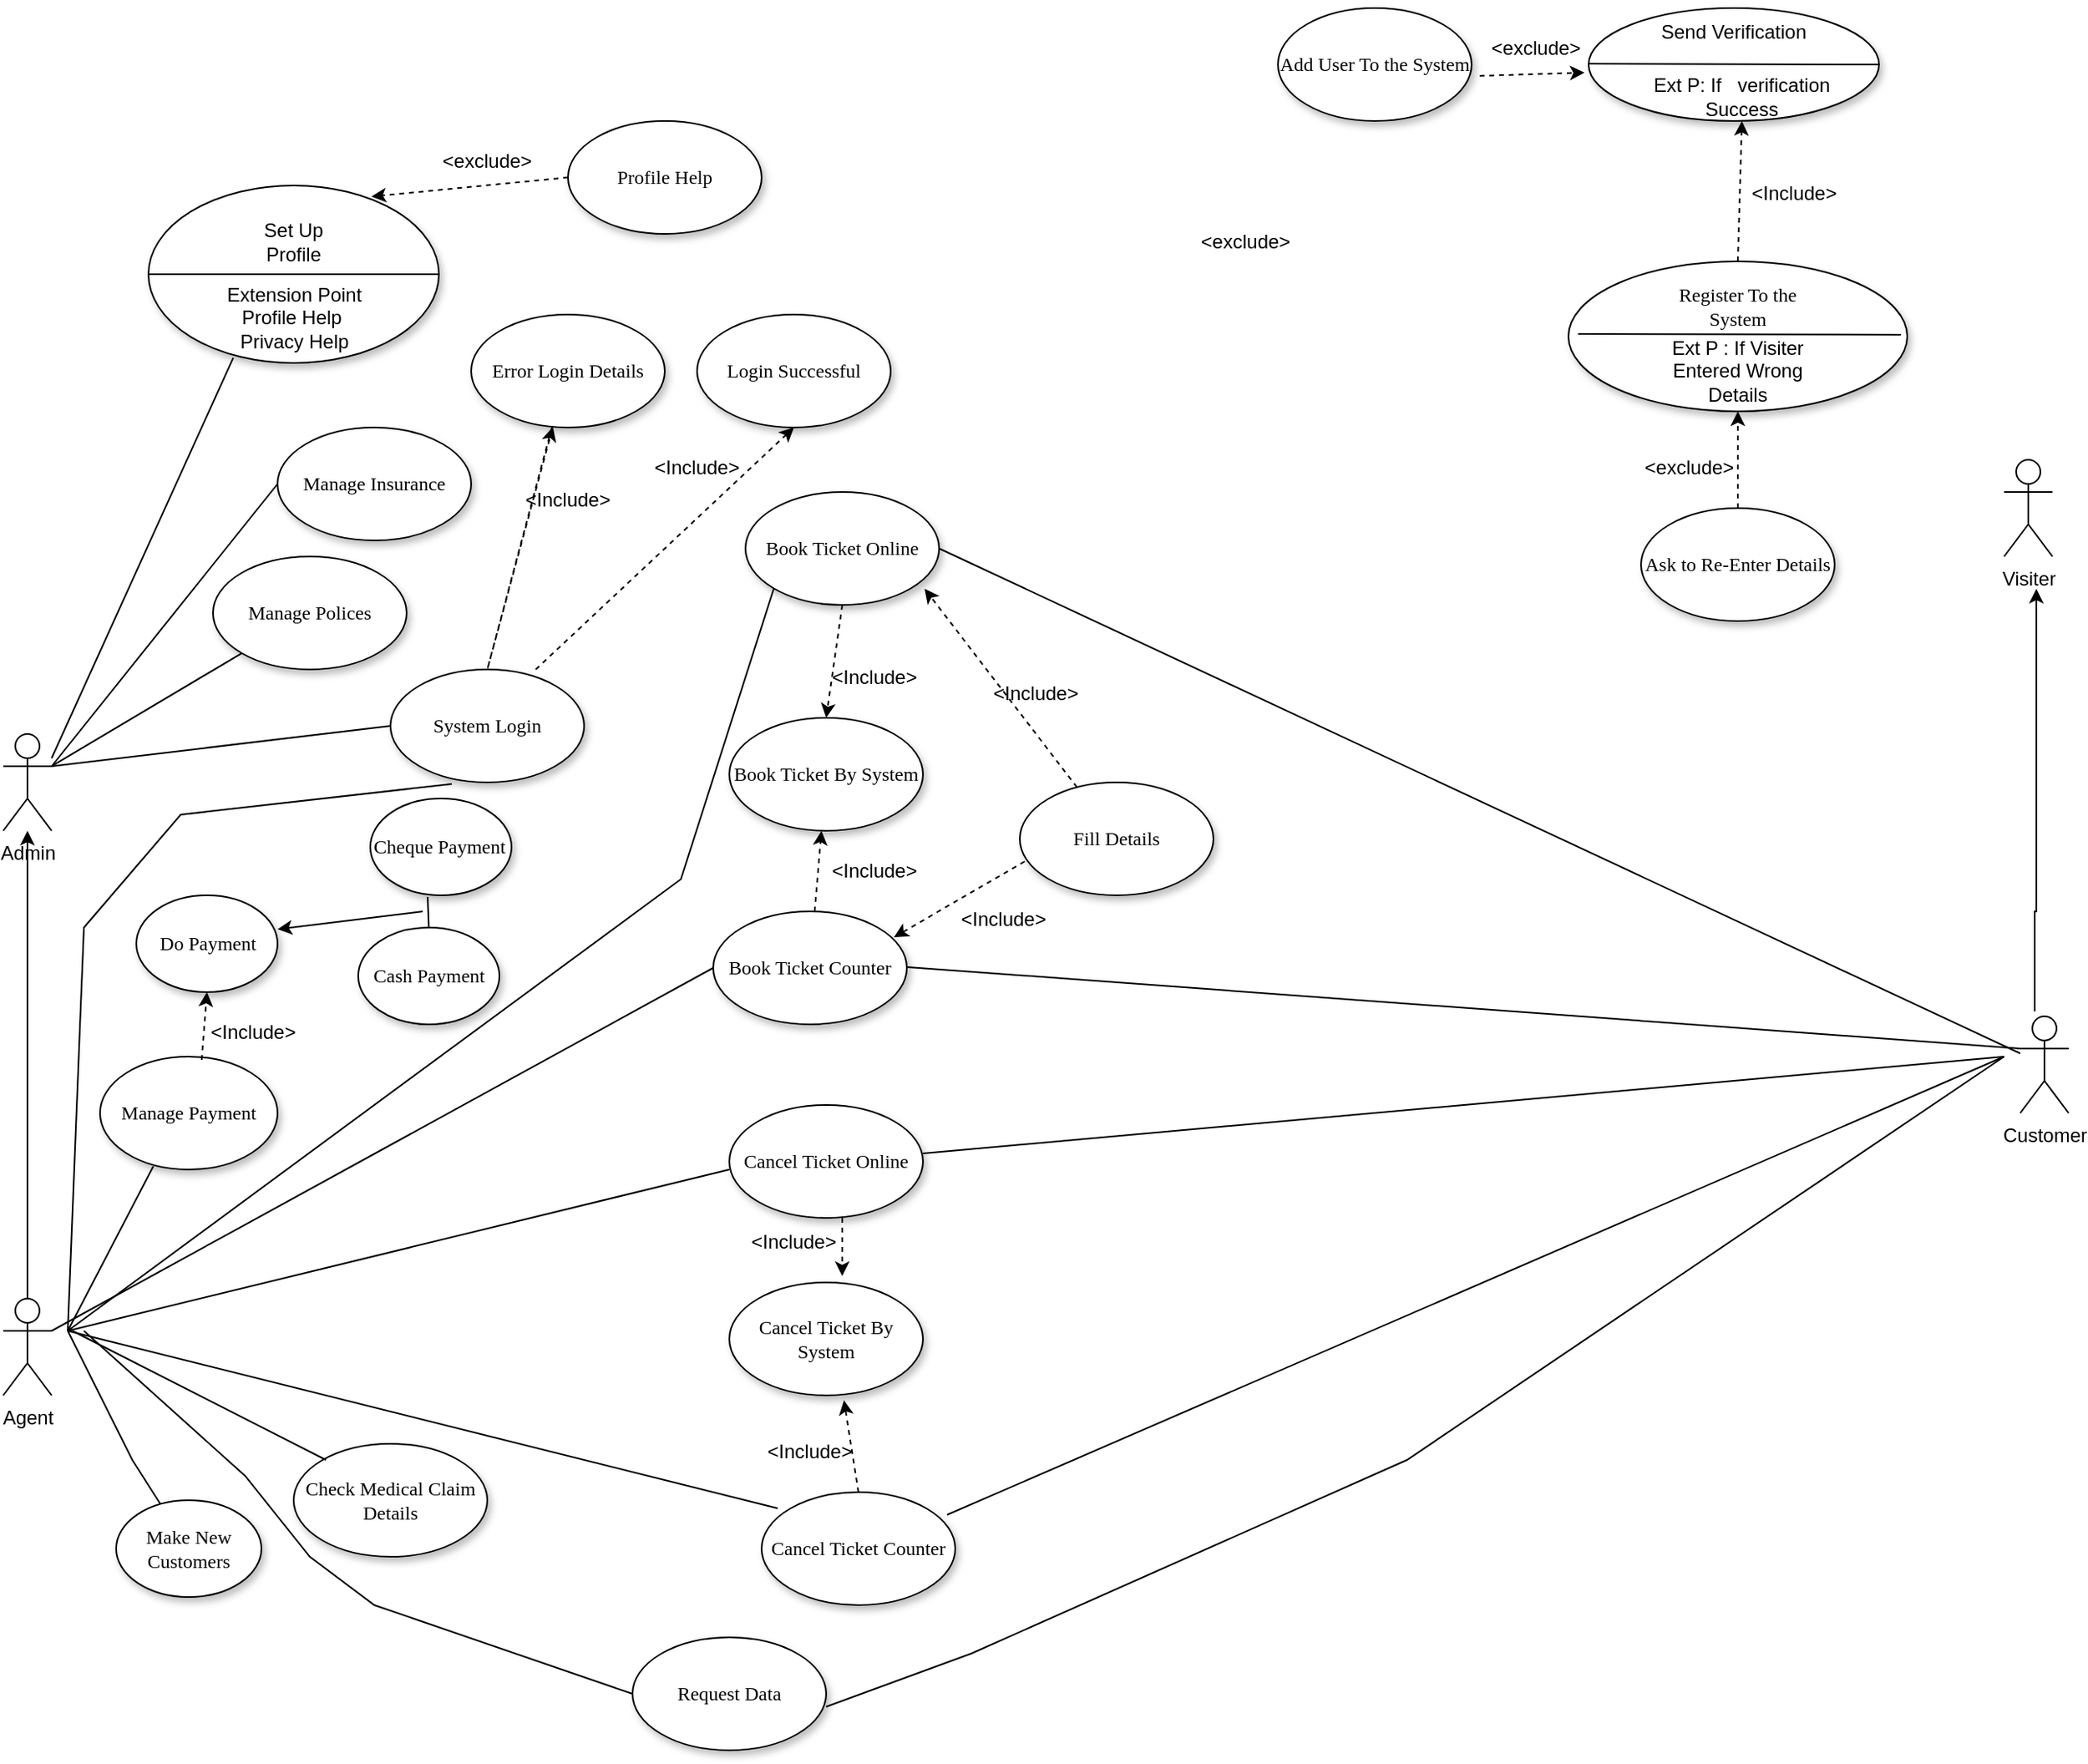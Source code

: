 <mxfile version="17.1.2" type="github">
  <diagram name="Page-1" id="42789a77-a242-8287-6e28-9cd8cfd52e62">
    <mxGraphModel dx="1422" dy="1612" grid="1" gridSize="10" guides="1" tooltips="1" connect="1" arrows="1" fold="1" page="1" pageScale="1" pageWidth="1100" pageHeight="850" background="none" math="0" shadow="0">
      <root>
        <mxCell id="0" />
        <mxCell id="1" parent="0" />
        <mxCell id="1ea317790d2ca983-1" value="Make New Customers" style="ellipse;whiteSpace=wrap;html=1;rounded=0;shadow=1;comic=0;labelBackgroundColor=none;strokeWidth=1;fontFamily=Verdana;fontSize=12;align=center;" parent="1" vertex="1">
          <mxGeometry x="150" y="665" width="90" height="60" as="geometry" />
        </mxCell>
        <mxCell id="6v1Id_99yUcSAAxj-PqX-3" value="" style="edgeStyle=orthogonalEdgeStyle;rounded=0;orthogonalLoop=1;jettySize=auto;html=1;" parent="1" source="6v1Id_99yUcSAAxj-PqX-1" target="6v1Id_99yUcSAAxj-PqX-2" edge="1">
          <mxGeometry relative="1" as="geometry" />
        </mxCell>
        <mxCell id="6v1Id_99yUcSAAxj-PqX-1" value="Agent" style="shape=umlActor;verticalLabelPosition=bottom;verticalAlign=top;html=1;outlineConnect=0;" parent="1" vertex="1">
          <mxGeometry x="80" y="540" width="30" height="60" as="geometry" />
        </mxCell>
        <mxCell id="6v1Id_99yUcSAAxj-PqX-2" value="Admin" style="shape=umlActor;verticalLabelPosition=bottom;verticalAlign=top;html=1;outlineConnect=0;" parent="1" vertex="1">
          <mxGeometry x="80" y="190" width="30" height="60" as="geometry" />
        </mxCell>
        <mxCell id="6v1Id_99yUcSAAxj-PqX-8" value="Check Medical Claim Details" style="ellipse;whiteSpace=wrap;html=1;rounded=0;shadow=1;comic=0;labelBackgroundColor=none;strokeWidth=1;fontFamily=Verdana;fontSize=12;align=center;" parent="1" vertex="1">
          <mxGeometry x="260" y="630" width="120" height="70" as="geometry" />
        </mxCell>
        <mxCell id="6v1Id_99yUcSAAxj-PqX-9" value="Manage Payment" style="ellipse;whiteSpace=wrap;html=1;rounded=0;shadow=1;comic=0;labelBackgroundColor=none;strokeWidth=1;fontFamily=Verdana;fontSize=12;align=center;" parent="1" vertex="1">
          <mxGeometry x="140" y="390" width="110" height="70" as="geometry" />
        </mxCell>
        <mxCell id="6v1Id_99yUcSAAxj-PqX-10" value="Manage Insurance" style="ellipse;whiteSpace=wrap;html=1;rounded=0;shadow=1;comic=0;labelBackgroundColor=none;strokeWidth=1;fontFamily=Verdana;fontSize=12;align=center;" parent="1" vertex="1">
          <mxGeometry x="250" width="120" height="70" as="geometry" />
        </mxCell>
        <mxCell id="6v1Id_99yUcSAAxj-PqX-11" value="Manage Polices" style="ellipse;whiteSpace=wrap;html=1;rounded=0;shadow=1;comic=0;labelBackgroundColor=none;strokeWidth=1;fontFamily=Verdana;fontSize=12;align=center;" parent="1" vertex="1">
          <mxGeometry x="210" y="80" width="120" height="70" as="geometry" />
        </mxCell>
        <mxCell id="6v1Id_99yUcSAAxj-PqX-12" value="Book Ticket Online" style="ellipse;whiteSpace=wrap;html=1;rounded=0;shadow=1;comic=0;labelBackgroundColor=none;strokeWidth=1;fontFamily=Verdana;fontSize=12;align=center;" parent="1" vertex="1">
          <mxGeometry x="540" y="40" width="120" height="70" as="geometry" />
        </mxCell>
        <mxCell id="6v1Id_99yUcSAAxj-PqX-13" value="Cancel Ticket Counter" style="ellipse;whiteSpace=wrap;html=1;rounded=0;shadow=1;comic=0;labelBackgroundColor=none;strokeWidth=1;fontFamily=Verdana;fontSize=12;align=center;" parent="1" vertex="1">
          <mxGeometry x="550" y="660" width="120" height="70" as="geometry" />
        </mxCell>
        <mxCell id="6v1Id_99yUcSAAxj-PqX-14" value="Book Ticket Counter" style="ellipse;whiteSpace=wrap;html=1;rounded=0;shadow=1;comic=0;labelBackgroundColor=none;strokeWidth=1;fontFamily=Verdana;fontSize=12;align=center;" parent="1" vertex="1">
          <mxGeometry x="520" y="300" width="120" height="70" as="geometry" />
        </mxCell>
        <mxCell id="6v1Id_99yUcSAAxj-PqX-15" value="Cancel Ticket Online" style="ellipse;whiteSpace=wrap;html=1;rounded=0;shadow=1;comic=0;labelBackgroundColor=none;strokeWidth=1;fontFamily=Verdana;fontSize=12;align=center;" parent="1" vertex="1">
          <mxGeometry x="530" y="420" width="120" height="70" as="geometry" />
        </mxCell>
        <mxCell id="6v1Id_99yUcSAAxj-PqX-17" value="Customer" style="shape=umlActor;verticalLabelPosition=bottom;verticalAlign=top;html=1;outlineConnect=0;" parent="1" vertex="1">
          <mxGeometry x="1330" y="365" width="30" height="60" as="geometry" />
        </mxCell>
        <mxCell id="6v1Id_99yUcSAAxj-PqX-19" value="" style="endArrow=none;html=1;rounded=0;" parent="1" target="1ea317790d2ca983-1" edge="1">
          <mxGeometry width="50" height="50" relative="1" as="geometry">
            <mxPoint x="120" y="560" as="sourcePoint" />
            <mxPoint x="570" y="350" as="targetPoint" />
            <Array as="points">
              <mxPoint x="160" y="640" />
            </Array>
          </mxGeometry>
        </mxCell>
        <mxCell id="6v1Id_99yUcSAAxj-PqX-20" value="" style="endArrow=none;html=1;rounded=0;entryX=0;entryY=0.5;entryDx=0;entryDy=0;" parent="1" target="6v1Id_99yUcSAAxj-PqX-14" edge="1">
          <mxGeometry width="50" height="50" relative="1" as="geometry">
            <mxPoint x="110" y="560.002" as="sourcePoint" />
            <mxPoint x="203.567" y="675.161" as="targetPoint" />
          </mxGeometry>
        </mxCell>
        <mxCell id="6v1Id_99yUcSAAxj-PqX-21" value="" style="endArrow=none;html=1;rounded=0;" parent="1" edge="1">
          <mxGeometry width="50" height="50" relative="1" as="geometry">
            <mxPoint x="120" y="560" as="sourcePoint" />
            <mxPoint x="530" y="460" as="targetPoint" />
          </mxGeometry>
        </mxCell>
        <mxCell id="6v1Id_99yUcSAAxj-PqX-22" value="" style="endArrow=none;html=1;rounded=0;" parent="1" edge="1">
          <mxGeometry width="50" height="50" relative="1" as="geometry">
            <mxPoint x="122.87" y="560.002" as="sourcePoint" />
            <mxPoint x="280" y="640" as="targetPoint" />
          </mxGeometry>
        </mxCell>
        <mxCell id="6v1Id_99yUcSAAxj-PqX-23" value="" style="endArrow=none;html=1;rounded=0;entryX=0;entryY=1;entryDx=0;entryDy=0;" parent="1" target="6v1Id_99yUcSAAxj-PqX-12" edge="1">
          <mxGeometry width="50" height="50" relative="1" as="geometry">
            <mxPoint x="120" y="560" as="sourcePoint" />
            <mxPoint x="284.261" y="629.998" as="targetPoint" />
            <Array as="points">
              <mxPoint x="500" y="280" />
            </Array>
          </mxGeometry>
        </mxCell>
        <mxCell id="6v1Id_99yUcSAAxj-PqX-24" value="" style="endArrow=none;html=1;rounded=0;entryX=0.083;entryY=0.143;entryDx=0;entryDy=0;entryPerimeter=0;" parent="1" target="6v1Id_99yUcSAAxj-PqX-13" edge="1">
          <mxGeometry width="50" height="50" relative="1" as="geometry">
            <mxPoint x="120" y="560" as="sourcePoint" />
            <mxPoint x="530" y="505" as="targetPoint" />
          </mxGeometry>
        </mxCell>
        <mxCell id="6v1Id_99yUcSAAxj-PqX-25" value="" style="endArrow=none;html=1;rounded=0;exitX=0.317;exitY=1.014;exitDx=0;exitDy=0;exitPerimeter=0;" parent="1" edge="1" source="zCK_g5lJNB62o4PVmk3n-4">
          <mxGeometry width="50" height="50" relative="1" as="geometry">
            <mxPoint x="177.87" y="447.652" as="sourcePoint" />
            <mxPoint x="120" y="560" as="targetPoint" />
            <Array as="points">
              <mxPoint x="190" y="240" />
              <mxPoint x="130" y="310" />
            </Array>
          </mxGeometry>
        </mxCell>
        <mxCell id="6v1Id_99yUcSAAxj-PqX-26" value="" style="endArrow=none;html=1;rounded=0;exitX=1;exitY=0.333;exitDx=0;exitDy=0;exitPerimeter=0;" parent="1" source="6v1Id_99yUcSAAxj-PqX-2" target="6v1Id_99yUcSAAxj-PqX-11" edge="1">
          <mxGeometry width="50" height="50" relative="1" as="geometry">
            <mxPoint x="120" y="200" as="sourcePoint" />
            <mxPoint x="170" y="150" as="targetPoint" />
          </mxGeometry>
        </mxCell>
        <mxCell id="6v1Id_99yUcSAAxj-PqX-27" value="" style="endArrow=none;html=1;rounded=0;entryX=0;entryY=0.5;entryDx=0;entryDy=0;" parent="1" target="6v1Id_99yUcSAAxj-PqX-10" edge="1">
          <mxGeometry width="50" height="50" relative="1" as="geometry">
            <mxPoint x="110" y="210" as="sourcePoint" />
            <mxPoint x="180" y="230" as="targetPoint" />
          </mxGeometry>
        </mxCell>
        <mxCell id="6v1Id_99yUcSAAxj-PqX-28" value="" style="endArrow=none;html=1;rounded=0;exitX=1;exitY=0.5;exitDx=0;exitDy=0;" parent="1" source="6v1Id_99yUcSAAxj-PqX-12" target="6v1Id_99yUcSAAxj-PqX-17" edge="1">
          <mxGeometry width="50" height="50" relative="1" as="geometry">
            <mxPoint x="690" y="310" as="sourcePoint" />
            <mxPoint x="740" y="260" as="targetPoint" />
          </mxGeometry>
        </mxCell>
        <mxCell id="6v1Id_99yUcSAAxj-PqX-29" value="" style="endArrow=none;html=1;rounded=0;exitX=1;exitY=0.5;exitDx=0;exitDy=0;entryX=0;entryY=0.333;entryDx=0;entryDy=0;entryPerimeter=0;" parent="1" target="6v1Id_99yUcSAAxj-PqX-17" edge="1">
          <mxGeometry width="50" height="50" relative="1" as="geometry">
            <mxPoint x="640" y="334.46" as="sourcePoint" />
            <mxPoint x="950" y="390" as="targetPoint" />
          </mxGeometry>
        </mxCell>
        <mxCell id="6v1Id_99yUcSAAxj-PqX-30" value="" style="endArrow=none;html=1;rounded=0;" parent="1" edge="1">
          <mxGeometry width="50" height="50" relative="1" as="geometry">
            <mxPoint x="650" y="450" as="sourcePoint" />
            <mxPoint x="1320" y="390" as="targetPoint" />
          </mxGeometry>
        </mxCell>
        <mxCell id="6v1Id_99yUcSAAxj-PqX-31" value="" style="endArrow=none;html=1;rounded=0;exitX=0.958;exitY=0.2;exitDx=0;exitDy=0;exitPerimeter=0;" parent="1" source="6v1Id_99yUcSAAxj-PqX-13" edge="1">
          <mxGeometry width="50" height="50" relative="1" as="geometry">
            <mxPoint x="640" y="625" as="sourcePoint" />
            <mxPoint x="1320" y="390" as="targetPoint" />
          </mxGeometry>
        </mxCell>
        <mxCell id="6v1Id_99yUcSAAxj-PqX-32" value="Book Ticket By System" style="ellipse;whiteSpace=wrap;html=1;rounded=0;shadow=1;comic=0;labelBackgroundColor=none;strokeWidth=1;fontFamily=Verdana;fontSize=12;align=center;" parent="1" vertex="1">
          <mxGeometry x="530" y="180" width="120" height="70" as="geometry" />
        </mxCell>
        <mxCell id="6v1Id_99yUcSAAxj-PqX-33" value="Cancel Ticket By System" style="ellipse;whiteSpace=wrap;html=1;rounded=0;shadow=1;comic=0;labelBackgroundColor=none;strokeWidth=1;fontFamily=Verdana;fontSize=12;align=center;" parent="1" vertex="1">
          <mxGeometry x="530" y="530" width="120" height="70" as="geometry" />
        </mxCell>
        <mxCell id="6v1Id_99yUcSAAxj-PqX-37" value="" style="endArrow=classic;html=1;rounded=0;dashed=1;" parent="1" target="6v1Id_99yUcSAAxj-PqX-32" edge="1" source="6v1Id_99yUcSAAxj-PqX-14">
          <mxGeometry width="50" height="50" relative="1" as="geometry">
            <mxPoint x="620" y="310" as="sourcePoint" />
            <mxPoint x="670" y="260" as="targetPoint" />
          </mxGeometry>
        </mxCell>
        <mxCell id="6v1Id_99yUcSAAxj-PqX-38" value="" style="endArrow=classic;html=1;rounded=0;dashed=1;exitX=0.5;exitY=1;exitDx=0;exitDy=0;entryX=0.5;entryY=0;entryDx=0;entryDy=0;" parent="1" source="6v1Id_99yUcSAAxj-PqX-12" target="6v1Id_99yUcSAAxj-PqX-32" edge="1">
          <mxGeometry width="50" height="50" relative="1" as="geometry">
            <mxPoint x="630" y="320" as="sourcePoint" />
            <mxPoint x="540" y="170" as="targetPoint" />
            <Array as="points" />
          </mxGeometry>
        </mxCell>
        <mxCell id="6v1Id_99yUcSAAxj-PqX-39" value="&amp;lt;Include&amp;gt;" style="text;html=1;strokeColor=none;fillColor=none;align=center;verticalAlign=middle;whiteSpace=wrap;rounded=0;" parent="1" vertex="1">
          <mxGeometry x="590" y="140" width="60" height="30" as="geometry" />
        </mxCell>
        <mxCell id="6v1Id_99yUcSAAxj-PqX-40" value="&amp;lt;Include&amp;gt;" style="text;html=1;strokeColor=none;fillColor=none;align=center;verticalAlign=middle;whiteSpace=wrap;rounded=0;" parent="1" vertex="1">
          <mxGeometry x="590" y="260" width="60" height="30" as="geometry" />
        </mxCell>
        <mxCell id="6v1Id_99yUcSAAxj-PqX-43" value="" style="endArrow=classic;html=1;rounded=0;dashed=1;entryX=0.583;entryY=-0.057;entryDx=0;entryDy=0;exitX=0.583;exitY=1;exitDx=0;exitDy=0;entryPerimeter=0;exitPerimeter=0;" parent="1" source="6v1Id_99yUcSAAxj-PqX-15" target="6v1Id_99yUcSAAxj-PqX-33" edge="1">
          <mxGeometry width="50" height="50" relative="1" as="geometry">
            <mxPoint x="600" y="170" as="sourcePoint" />
            <mxPoint x="610" y="210" as="targetPoint" />
            <Array as="points" />
          </mxGeometry>
        </mxCell>
        <mxCell id="6v1Id_99yUcSAAxj-PqX-44" value="" style="endArrow=classic;html=1;rounded=0;dashed=1;exitX=0.5;exitY=0;exitDx=0;exitDy=0;entryX=0.592;entryY=1.043;entryDx=0;entryDy=0;entryPerimeter=0;" parent="1" source="6v1Id_99yUcSAAxj-PqX-13" target="6v1Id_99yUcSAAxj-PqX-33" edge="1">
          <mxGeometry width="50" height="50" relative="1" as="geometry">
            <mxPoint x="620.04" y="500.98" as="sourcePoint" />
            <mxPoint x="620" y="602" as="targetPoint" />
            <Array as="points" />
          </mxGeometry>
        </mxCell>
        <mxCell id="6v1Id_99yUcSAAxj-PqX-45" value="&amp;lt;Include&amp;gt;" style="text;html=1;strokeColor=none;fillColor=none;align=center;verticalAlign=middle;whiteSpace=wrap;rounded=0;" parent="1" vertex="1">
          <mxGeometry x="540" y="490" width="60" height="30" as="geometry" />
        </mxCell>
        <mxCell id="6v1Id_99yUcSAAxj-PqX-46" value="&amp;lt;Include&amp;gt;" style="text;html=1;strokeColor=none;fillColor=none;align=center;verticalAlign=middle;whiteSpace=wrap;rounded=0;" parent="1" vertex="1">
          <mxGeometry x="550" y="620" width="60" height="30" as="geometry" />
        </mxCell>
        <mxCell id="6v1Id_99yUcSAAxj-PqX-47" value="Request Data" style="ellipse;whiteSpace=wrap;html=1;rounded=0;shadow=1;comic=0;labelBackgroundColor=none;strokeWidth=1;fontFamily=Verdana;fontSize=12;align=center;" parent="1" vertex="1">
          <mxGeometry x="470" y="750" width="120" height="70" as="geometry" />
        </mxCell>
        <mxCell id="zCK_g5lJNB62o4PVmk3n-2" value="" style="endArrow=none;html=1;rounded=0;exitX=0;exitY=0.5;exitDx=0;exitDy=0;" edge="1" parent="1" source="6v1Id_99yUcSAAxj-PqX-47">
          <mxGeometry width="50" height="50" relative="1" as="geometry">
            <mxPoint x="670" y="85" as="sourcePoint" />
            <mxPoint x="130" y="560" as="targetPoint" />
            <Array as="points">
              <mxPoint x="310" y="730" />
              <mxPoint x="270" y="700" />
              <mxPoint x="230" y="650" />
            </Array>
          </mxGeometry>
        </mxCell>
        <mxCell id="zCK_g5lJNB62o4PVmk3n-3" value="" style="endArrow=none;html=1;rounded=0;exitX=1;exitY=0.614;exitDx=0;exitDy=0;exitPerimeter=0;" edge="1" parent="1" source="6v1Id_99yUcSAAxj-PqX-47">
          <mxGeometry width="50" height="50" relative="1" as="geometry">
            <mxPoint x="720" y="420" as="sourcePoint" />
            <mxPoint x="1320" y="390" as="targetPoint" />
            <Array as="points">
              <mxPoint x="680" y="760" />
              <mxPoint x="950" y="640" />
            </Array>
          </mxGeometry>
        </mxCell>
        <mxCell id="zCK_g5lJNB62o4PVmk3n-4" value="System Login" style="ellipse;whiteSpace=wrap;html=1;rounded=0;shadow=1;comic=0;labelBackgroundColor=none;strokeWidth=1;fontFamily=Verdana;fontSize=12;align=center;" vertex="1" parent="1">
          <mxGeometry x="320" y="150" width="120" height="70" as="geometry" />
        </mxCell>
        <mxCell id="zCK_g5lJNB62o4PVmk3n-5" value="" style="endArrow=none;html=1;rounded=0;entryX=0;entryY=0.5;entryDx=0;entryDy=0;" edge="1" parent="1" target="zCK_g5lJNB62o4PVmk3n-4">
          <mxGeometry width="50" height="50" relative="1" as="geometry">
            <mxPoint x="110" y="210" as="sourcePoint" />
            <mxPoint x="540" y="390" as="targetPoint" />
            <Array as="points" />
          </mxGeometry>
        </mxCell>
        <mxCell id="zCK_g5lJNB62o4PVmk3n-6" value="" style="endArrow=none;html=1;rounded=0;exitX=0.3;exitY=0.971;exitDx=0;exitDy=0;exitPerimeter=0;" edge="1" parent="1" source="6v1Id_99yUcSAAxj-PqX-9">
          <mxGeometry width="50" height="50" relative="1" as="geometry">
            <mxPoint x="187.87" y="457.652" as="sourcePoint" />
            <mxPoint x="120" y="560" as="targetPoint" />
          </mxGeometry>
        </mxCell>
        <mxCell id="zCK_g5lJNB62o4PVmk3n-7" value="Error Login Details" style="ellipse;whiteSpace=wrap;html=1;rounded=0;shadow=1;comic=0;labelBackgroundColor=none;strokeWidth=1;fontFamily=Verdana;fontSize=12;align=center;" vertex="1" parent="1">
          <mxGeometry x="370" y="-70" width="120" height="70" as="geometry" />
        </mxCell>
        <mxCell id="zCK_g5lJNB62o4PVmk3n-8" value="Login Successful" style="ellipse;whiteSpace=wrap;html=1;rounded=0;shadow=1;comic=0;labelBackgroundColor=none;strokeWidth=1;fontFamily=Verdana;fontSize=12;align=center;" vertex="1" parent="1">
          <mxGeometry x="510" y="-70" width="120" height="70" as="geometry" />
        </mxCell>
        <mxCell id="zCK_g5lJNB62o4PVmk3n-11" value="" style="endArrow=classic;html=1;rounded=0;dashed=1;exitX=0.5;exitY=1;exitDx=0;exitDy=0;" edge="1" parent="1" target="zCK_g5lJNB62o4PVmk3n-7">
          <mxGeometry width="50" height="50" relative="1" as="geometry">
            <mxPoint x="420" as="sourcePoint" />
            <mxPoint x="410" y="70" as="targetPoint" />
            <Array as="points">
              <mxPoint x="380" y="150" />
            </Array>
          </mxGeometry>
        </mxCell>
        <mxCell id="zCK_g5lJNB62o4PVmk3n-12" value="" style="endArrow=classic;html=1;rounded=0;dashed=1;exitX=0.75;exitY=0;exitDx=0;exitDy=0;exitPerimeter=0;entryX=0.5;entryY=1;entryDx=0;entryDy=0;" edge="1" parent="1" source="zCK_g5lJNB62o4PVmk3n-4" target="zCK_g5lJNB62o4PVmk3n-8">
          <mxGeometry width="50" height="50" relative="1" as="geometry">
            <mxPoint x="430" y="10" as="sourcePoint" />
            <mxPoint x="560" y="10" as="targetPoint" />
            <Array as="points" />
          </mxGeometry>
        </mxCell>
        <mxCell id="zCK_g5lJNB62o4PVmk3n-13" value="&amp;lt;Include&amp;gt;" style="text;html=1;strokeColor=none;fillColor=none;align=center;verticalAlign=middle;whiteSpace=wrap;rounded=0;" vertex="1" parent="1">
          <mxGeometry x="400" y="30" width="60" height="30" as="geometry" />
        </mxCell>
        <mxCell id="zCK_g5lJNB62o4PVmk3n-14" value="&amp;lt;Include&amp;gt;" style="text;html=1;strokeColor=none;fillColor=none;align=center;verticalAlign=middle;whiteSpace=wrap;rounded=0;" vertex="1" parent="1">
          <mxGeometry x="480" y="10" width="60" height="30" as="geometry" />
        </mxCell>
        <mxCell id="zCK_g5lJNB62o4PVmk3n-16" value="&amp;nbsp;" style="ellipse;whiteSpace=wrap;html=1;rounded=0;shadow=1;comic=0;labelBackgroundColor=none;strokeWidth=1;fontFamily=Verdana;fontSize=12;align=center;" vertex="1" parent="1">
          <mxGeometry x="170" y="-150" width="180" height="110" as="geometry" />
        </mxCell>
        <mxCell id="zCK_g5lJNB62o4PVmk3n-17" value="" style="endArrow=none;html=1;rounded=0;entryX=0.292;entryY=0.971;entryDx=0;entryDy=0;entryPerimeter=0;" edge="1" parent="1" target="zCK_g5lJNB62o4PVmk3n-16">
          <mxGeometry width="50" height="50" relative="1" as="geometry">
            <mxPoint x="110" y="205" as="sourcePoint" />
            <mxPoint x="250" y="30" as="targetPoint" />
          </mxGeometry>
        </mxCell>
        <mxCell id="zCK_g5lJNB62o4PVmk3n-18" value="Extension Point Profile Help&amp;nbsp;&lt;br&gt;Privacy Help" style="text;html=1;strokeColor=none;fillColor=none;align=center;verticalAlign=middle;whiteSpace=wrap;rounded=0;" vertex="1" parent="1">
          <mxGeometry x="212.5" y="-83" width="95" height="30" as="geometry" />
        </mxCell>
        <mxCell id="zCK_g5lJNB62o4PVmk3n-19" value="" style="endArrow=none;html=1;rounded=0;exitX=0;exitY=0.5;exitDx=0;exitDy=0;entryX=1;entryY=0.5;entryDx=0;entryDy=0;" edge="1" parent="1" source="zCK_g5lJNB62o4PVmk3n-16" target="zCK_g5lJNB62o4PVmk3n-16">
          <mxGeometry width="50" height="50" relative="1" as="geometry">
            <mxPoint x="150" y="-90" as="sourcePoint" />
            <mxPoint x="350" y="-85" as="targetPoint" />
          </mxGeometry>
        </mxCell>
        <mxCell id="zCK_g5lJNB62o4PVmk3n-20" value="Profile Help" style="ellipse;whiteSpace=wrap;html=1;rounded=0;shadow=1;comic=0;labelBackgroundColor=none;strokeWidth=1;fontFamily=Verdana;fontSize=12;align=center;" vertex="1" parent="1">
          <mxGeometry x="430" y="-190" width="120" height="70" as="geometry" />
        </mxCell>
        <mxCell id="zCK_g5lJNB62o4PVmk3n-21" value="" style="endArrow=classic;html=1;rounded=0;dashed=1;entryX=0.768;entryY=0.062;entryDx=0;entryDy=0;exitX=0;exitY=0.5;exitDx=0;exitDy=0;entryPerimeter=0;" edge="1" parent="1" source="zCK_g5lJNB62o4PVmk3n-20" target="zCK_g5lJNB62o4PVmk3n-16">
          <mxGeometry width="50" height="50" relative="1" as="geometry">
            <mxPoint x="574" y="-280" as="sourcePoint" />
            <mxPoint x="417.96" y="-131.05" as="targetPoint" />
            <Array as="points" />
          </mxGeometry>
        </mxCell>
        <mxCell id="zCK_g5lJNB62o4PVmk3n-22" value="&lt;span style=&quot;color: rgba(0 , 0 , 0 , 0) ; font-family: monospace ; font-size: 0px&quot;&gt;%3CmxGraphModel%3E%3Croot%3E%3CmxCell%20id%3D%220%22%2F%3E%3CmxCell%20id%3D%221%22%20parent%3D%220%22%2F%3E%3CmxCell%20id%3D%222%22%20value%3D%22Extension%20Point%20Profile%20Help%26amp%3Bnbsp%3B%26lt%3Bbr%26gt%3BPrivacy%20Help%22%20style%3D%22text%3Bhtml%3D1%3BstrokeColor%3Dnone%3BfillColor%3Dnone%3Balign%3Dcenter%3BverticalAlign%3Dmiddle%3BwhiteSpace%3Dwrap%3Brounded%3D0%3B%22%20vertex%3D%221%22%20parent%3D%221%22%3E%3CmxGeometry%20x%3D%22212.5%22%20y%3D%22-80%22%20width%3D%2295%22%20height%3D%2230%22%20as%3D%22geometry%22%2F%3E%3C%2FmxCell%3E%3C%2Froot%3E%3C%2FmxGraphModel%3E&lt;/span&gt;&lt;span style=&quot;color: rgba(0 , 0 , 0 , 0) ; font-family: monospace ; font-size: 0px&quot;&gt;%3CmxGraphModel%3E%3Croot%3E%3CmxCell%20id%3D%220%22%2F%3E%3CmxCell%20id%3D%221%22%20parent%3D%220%22%2F%3E%3CmxCell%20id%3D%222%22%20value%3D%22Extension%20Point%20Profile%20Help%26amp%3Bnbsp%3B%26lt%3Bbr%26gt%3BPrivacy%20Help%22%20style%3D%22text%3Bhtml%3D1%3BstrokeColor%3Dnone%3BfillColor%3Dnone%3Balign%3Dcenter%3BverticalAlign%3Dmiddle%3BwhiteSpace%3Dwrap%3Brounded%3D0%3B%22%20vertex%3D%221%22%20parent%3D%221%22%3E%3CmxGeometry%20x%3D%22212.5%22%20y%3D%22-80%22%20width%3D%2295%22%20height%3D%2230%22%20as%3D%22geometry%22%2F%3E%3C%2FmxCell%3E%3C%2Froot%3E%3C%2FmxGraphModel%3E&lt;/span&gt;" style="text;html=1;strokeColor=none;fillColor=none;align=center;verticalAlign=middle;whiteSpace=wrap;rounded=0;" vertex="1" parent="1">
          <mxGeometry x="110" y="-200" width="95" height="30" as="geometry" />
        </mxCell>
        <mxCell id="zCK_g5lJNB62o4PVmk3n-23" value="&amp;lt;exclude&amp;gt;" style="text;html=1;strokeColor=none;fillColor=none;align=center;verticalAlign=middle;whiteSpace=wrap;rounded=0;" vertex="1" parent="1">
          <mxGeometry x="350" y="-180" width="60" height="30" as="geometry" />
        </mxCell>
        <mxCell id="zCK_g5lJNB62o4PVmk3n-24" value="Set Up Profile" style="text;html=1;strokeColor=none;fillColor=none;align=center;verticalAlign=middle;whiteSpace=wrap;rounded=0;" vertex="1" parent="1">
          <mxGeometry x="230" y="-130" width="60" height="30" as="geometry" />
        </mxCell>
        <mxCell id="zCK_g5lJNB62o4PVmk3n-25" value="Fill Details" style="ellipse;whiteSpace=wrap;html=1;rounded=0;shadow=1;comic=0;labelBackgroundColor=none;strokeWidth=1;fontFamily=Verdana;fontSize=12;align=center;" vertex="1" parent="1">
          <mxGeometry x="710" y="220" width="120" height="70" as="geometry" />
        </mxCell>
        <mxCell id="zCK_g5lJNB62o4PVmk3n-26" value="" style="endArrow=classic;html=1;rounded=0;dashed=1;entryX=0.925;entryY=0.857;entryDx=0;entryDy=0;entryPerimeter=0;" edge="1" parent="1" source="zCK_g5lJNB62o4PVmk3n-25" target="6v1Id_99yUcSAAxj-PqX-12">
          <mxGeometry width="50" height="50" relative="1" as="geometry">
            <mxPoint x="610" y="120" as="sourcePoint" />
            <mxPoint x="600" y="190" as="targetPoint" />
            <Array as="points" />
          </mxGeometry>
        </mxCell>
        <mxCell id="zCK_g5lJNB62o4PVmk3n-27" value="" style="endArrow=classic;html=1;rounded=0;dashed=1;entryX=0.933;entryY=0.229;entryDx=0;entryDy=0;entryPerimeter=0;exitX=0.025;exitY=0.7;exitDx=0;exitDy=0;exitPerimeter=0;" edge="1" parent="1" source="zCK_g5lJNB62o4PVmk3n-25" target="6v1Id_99yUcSAAxj-PqX-14">
          <mxGeometry width="50" height="50" relative="1" as="geometry">
            <mxPoint x="722.677" y="254.663" as="sourcePoint" />
            <mxPoint x="657.96" y="242.99" as="targetPoint" />
            <Array as="points" />
          </mxGeometry>
        </mxCell>
        <mxCell id="zCK_g5lJNB62o4PVmk3n-28" value="&amp;lt;Include&amp;gt;" style="text;html=1;strokeColor=none;fillColor=none;align=center;verticalAlign=middle;whiteSpace=wrap;rounded=0;" vertex="1" parent="1">
          <mxGeometry x="670" y="290" width="60" height="30" as="geometry" />
        </mxCell>
        <mxCell id="zCK_g5lJNB62o4PVmk3n-29" value="&amp;lt;Include&amp;gt;" style="text;html=1;strokeColor=none;fillColor=none;align=center;verticalAlign=middle;whiteSpace=wrap;rounded=0;" vertex="1" parent="1">
          <mxGeometry x="690" y="150" width="60" height="30" as="geometry" />
        </mxCell>
        <mxCell id="zCK_g5lJNB62o4PVmk3n-30" value="Do Payment" style="ellipse;whiteSpace=wrap;html=1;rounded=0;shadow=1;comic=0;labelBackgroundColor=none;strokeWidth=1;fontFamily=Verdana;fontSize=12;align=center;" vertex="1" parent="1">
          <mxGeometry x="162.5" y="290" width="87.5" height="60" as="geometry" />
        </mxCell>
        <mxCell id="zCK_g5lJNB62o4PVmk3n-31" value="Cheque Payment&amp;nbsp;" style="ellipse;whiteSpace=wrap;html=1;rounded=0;shadow=1;comic=0;labelBackgroundColor=none;strokeWidth=1;fontFamily=Verdana;fontSize=12;align=center;" vertex="1" parent="1">
          <mxGeometry x="307.5" y="230" width="87.5" height="60" as="geometry" />
        </mxCell>
        <mxCell id="zCK_g5lJNB62o4PVmk3n-32" value="Cash Payment" style="ellipse;whiteSpace=wrap;html=1;rounded=0;shadow=1;comic=0;labelBackgroundColor=none;strokeWidth=1;fontFamily=Verdana;fontSize=12;align=center;" vertex="1" parent="1">
          <mxGeometry x="300" y="310" width="87.5" height="60" as="geometry" />
        </mxCell>
        <mxCell id="zCK_g5lJNB62o4PVmk3n-33" value="" style="endArrow=classic;html=1;rounded=0;dashed=1;entryX=0.5;entryY=1;entryDx=0;entryDy=0;exitX=0.573;exitY=0.029;exitDx=0;exitDy=0;exitPerimeter=0;" edge="1" parent="1" source="6v1Id_99yUcSAAxj-PqX-9" target="zCK_g5lJNB62o4PVmk3n-30">
          <mxGeometry width="50" height="50" relative="1" as="geometry">
            <mxPoint x="592.879" y="310.04" as="sourcePoint" />
            <mxPoint x="597.087" y="259.959" as="targetPoint" />
          </mxGeometry>
        </mxCell>
        <mxCell id="zCK_g5lJNB62o4PVmk3n-34" value="" style="endArrow=none;html=1;rounded=0;exitX=0.406;exitY=1.017;exitDx=0;exitDy=0;exitPerimeter=0;entryX=0.5;entryY=0;entryDx=0;entryDy=0;" edge="1" parent="1" source="zCK_g5lJNB62o4PVmk3n-31" target="zCK_g5lJNB62o4PVmk3n-32">
          <mxGeometry width="50" height="50" relative="1" as="geometry">
            <mxPoint x="490" y="420" as="sourcePoint" />
            <mxPoint x="540" y="370" as="targetPoint" />
          </mxGeometry>
        </mxCell>
        <mxCell id="zCK_g5lJNB62o4PVmk3n-38" value="&amp;lt;Include&amp;gt;" style="text;html=1;strokeColor=none;fillColor=none;align=center;verticalAlign=middle;whiteSpace=wrap;rounded=0;" vertex="1" parent="1">
          <mxGeometry x="205" y="360" width="60" height="30" as="geometry" />
        </mxCell>
        <mxCell id="zCK_g5lJNB62o4PVmk3n-39" value="" style="endArrow=classic;html=1;rounded=0;entryX=1;entryY=0.35;entryDx=0;entryDy=0;entryPerimeter=0;" edge="1" parent="1" target="zCK_g5lJNB62o4PVmk3n-30">
          <mxGeometry width="50" height="50" relative="1" as="geometry">
            <mxPoint x="340" y="300" as="sourcePoint" />
            <mxPoint x="260" y="310" as="targetPoint" />
          </mxGeometry>
        </mxCell>
        <mxCell id="zCK_g5lJNB62o4PVmk3n-40" value="Visiter" style="shape=umlActor;verticalLabelPosition=bottom;verticalAlign=top;html=1;outlineConnect=0;" vertex="1" parent="1">
          <mxGeometry x="1320" y="20" width="30" height="60" as="geometry" />
        </mxCell>
        <mxCell id="zCK_g5lJNB62o4PVmk3n-43" value="" style="edgeStyle=orthogonalEdgeStyle;rounded=0;orthogonalLoop=1;jettySize=auto;html=1;exitX=0.3;exitY=-0.05;exitDx=0;exitDy=0;exitPerimeter=0;" edge="1" parent="1" source="6v1Id_99yUcSAAxj-PqX-17">
          <mxGeometry relative="1" as="geometry">
            <mxPoint x="1114.5" y="410" as="sourcePoint" />
            <mxPoint x="1340" y="100" as="targetPoint" />
            <Array as="points">
              <mxPoint x="1339" y="300" />
              <mxPoint x="1340" y="300" />
              <mxPoint x="1340" y="120" />
            </Array>
          </mxGeometry>
        </mxCell>
        <mxCell id="zCK_g5lJNB62o4PVmk3n-44" value="" style="ellipse;whiteSpace=wrap;html=1;rounded=0;shadow=1;comic=0;labelBackgroundColor=none;strokeWidth=1;fontFamily=Verdana;fontSize=12;align=center;" vertex="1" parent="1">
          <mxGeometry x="1050" y="-103" width="210" height="93" as="geometry" />
        </mxCell>
        <mxCell id="zCK_g5lJNB62o4PVmk3n-45" value="Ext P : If Visiter Entered Wrong Details" style="text;html=1;strokeColor=none;fillColor=none;align=center;verticalAlign=middle;whiteSpace=wrap;rounded=0;" vertex="1" parent="1">
          <mxGeometry x="1105" y="-50" width="100" height="30" as="geometry" />
        </mxCell>
        <mxCell id="zCK_g5lJNB62o4PVmk3n-46" value="&lt;span style=&quot;font-family: &amp;#34;verdana&amp;#34;&quot;&gt;Register To the System&lt;/span&gt;" style="text;html=1;strokeColor=none;fillColor=none;align=center;verticalAlign=middle;whiteSpace=wrap;rounded=0;" vertex="1" parent="1">
          <mxGeometry x="1110" y="-90" width="90" height="30" as="geometry" />
        </mxCell>
        <mxCell id="zCK_g5lJNB62o4PVmk3n-47" value="" style="endArrow=none;html=1;rounded=0;exitX=0;exitY=0.5;exitDx=0;exitDy=0;entryX=1;entryY=0.5;entryDx=0;entryDy=0;" edge="1" parent="1">
          <mxGeometry width="50" height="50" relative="1" as="geometry">
            <mxPoint x="1056" y="-58" as="sourcePoint" />
            <mxPoint x="1256" y="-57.5" as="targetPoint" />
          </mxGeometry>
        </mxCell>
        <mxCell id="zCK_g5lJNB62o4PVmk3n-48" value="Ask to Re-Enter Details" style="ellipse;whiteSpace=wrap;html=1;rounded=0;shadow=1;comic=0;labelBackgroundColor=none;strokeWidth=1;fontFamily=Verdana;fontSize=12;align=center;" vertex="1" parent="1">
          <mxGeometry x="1095" y="50" width="120" height="70" as="geometry" />
        </mxCell>
        <mxCell id="zCK_g5lJNB62o4PVmk3n-49" value="&amp;lt;exclude&amp;gt;" style="text;html=1;strokeColor=none;fillColor=none;align=center;verticalAlign=middle;whiteSpace=wrap;rounded=0;" vertex="1" parent="1">
          <mxGeometry x="1095" y="10" width="60" height="30" as="geometry" />
        </mxCell>
        <mxCell id="zCK_g5lJNB62o4PVmk3n-50" value="" style="endArrow=classic;html=1;rounded=0;dashed=1;entryX=0.5;entryY=1;entryDx=0;entryDy=0;exitX=0.5;exitY=0;exitDx=0;exitDy=0;" edge="1" parent="1" source="zCK_g5lJNB62o4PVmk3n-48" target="zCK_g5lJNB62o4PVmk3n-44">
          <mxGeometry width="50" height="50" relative="1" as="geometry">
            <mxPoint x="1281.76" y="30" as="sourcePoint" />
            <mxPoint x="1160" y="41.82" as="targetPoint" />
            <Array as="points" />
          </mxGeometry>
        </mxCell>
        <mxCell id="zCK_g5lJNB62o4PVmk3n-51" value="" style="ellipse;whiteSpace=wrap;html=1;rounded=0;shadow=1;comic=0;labelBackgroundColor=none;strokeWidth=1;fontFamily=Verdana;fontSize=12;align=center;" vertex="1" parent="1">
          <mxGeometry x="1062.5" y="-260" width="180" height="70" as="geometry" />
        </mxCell>
        <mxCell id="zCK_g5lJNB62o4PVmk3n-52" value="Send Verification" style="text;html=1;strokeColor=none;fillColor=none;align=center;verticalAlign=middle;whiteSpace=wrap;rounded=0;" vertex="1" parent="1">
          <mxGeometry x="1100" y="-260" width="105" height="30" as="geometry" />
        </mxCell>
        <mxCell id="zCK_g5lJNB62o4PVmk3n-53" value="Ext P: If&amp;nbsp; &amp;nbsp;verification Success" style="text;html=1;strokeColor=none;fillColor=none;align=center;verticalAlign=middle;whiteSpace=wrap;rounded=0;" vertex="1" parent="1">
          <mxGeometry x="1095" y="-220" width="125" height="30" as="geometry" />
        </mxCell>
        <mxCell id="zCK_g5lJNB62o4PVmk3n-54" value="" style="endArrow=none;html=1;rounded=0;exitX=0;exitY=0.5;exitDx=0;exitDy=0;entryX=1;entryY=0.5;entryDx=0;entryDy=0;" edge="1" parent="1" target="zCK_g5lJNB62o4PVmk3n-51">
          <mxGeometry width="50" height="50" relative="1" as="geometry">
            <mxPoint x="1062.5" y="-225.5" as="sourcePoint" />
            <mxPoint x="1262.5" y="-225" as="targetPoint" />
          </mxGeometry>
        </mxCell>
        <mxCell id="zCK_g5lJNB62o4PVmk3n-55" value="" style="endArrow=classic;html=1;rounded=0;dashed=1;entryX=0.5;entryY=1;entryDx=0;entryDy=0;exitX=0.5;exitY=0;exitDx=0;exitDy=0;" edge="1" parent="1" source="zCK_g5lJNB62o4PVmk3n-44" target="zCK_g5lJNB62o4PVmk3n-53">
          <mxGeometry width="50" height="50" relative="1" as="geometry">
            <mxPoint x="1165" y="60" as="sourcePoint" />
            <mxPoint x="1165" as="targetPoint" />
            <Array as="points" />
          </mxGeometry>
        </mxCell>
        <mxCell id="zCK_g5lJNB62o4PVmk3n-56" value="&amp;lt;exclude&amp;gt;" style="text;html=1;strokeColor=none;fillColor=none;align=center;verticalAlign=middle;whiteSpace=wrap;rounded=0;" vertex="1" parent="1">
          <mxGeometry x="820" y="-130" width="60" height="30" as="geometry" />
        </mxCell>
        <mxCell id="zCK_g5lJNB62o4PVmk3n-57" value="&amp;lt;Include&amp;gt;" style="text;html=1;strokeColor=none;fillColor=none;align=center;verticalAlign=middle;whiteSpace=wrap;rounded=0;" vertex="1" parent="1">
          <mxGeometry x="1160" y="-160" width="60" height="30" as="geometry" />
        </mxCell>
        <mxCell id="zCK_g5lJNB62o4PVmk3n-58" value="Add User To the System" style="ellipse;whiteSpace=wrap;html=1;rounded=0;shadow=1;comic=0;labelBackgroundColor=none;strokeWidth=1;fontFamily=Verdana;fontSize=12;align=center;" vertex="1" parent="1">
          <mxGeometry x="870" y="-260" width="120" height="70" as="geometry" />
        </mxCell>
        <mxCell id="zCK_g5lJNB62o4PVmk3n-59" value="" style="endArrow=classic;html=1;rounded=0;dashed=1;exitX=1.042;exitY=0.6;exitDx=0;exitDy=0;exitPerimeter=0;" edge="1" parent="1" source="zCK_g5lJNB62o4PVmk3n-58">
          <mxGeometry width="50" height="50" relative="1" as="geometry">
            <mxPoint x="1165" y="60" as="sourcePoint" />
            <mxPoint x="1060" y="-220" as="targetPoint" />
            <Array as="points" />
          </mxGeometry>
        </mxCell>
        <mxCell id="zCK_g5lJNB62o4PVmk3n-61" value="&amp;lt;exclude&amp;gt;" style="text;html=1;strokeColor=none;fillColor=none;align=center;verticalAlign=middle;whiteSpace=wrap;rounded=0;" vertex="1" parent="1">
          <mxGeometry x="1000" y="-250" width="60" height="30" as="geometry" />
        </mxCell>
      </root>
    </mxGraphModel>
  </diagram>
</mxfile>
